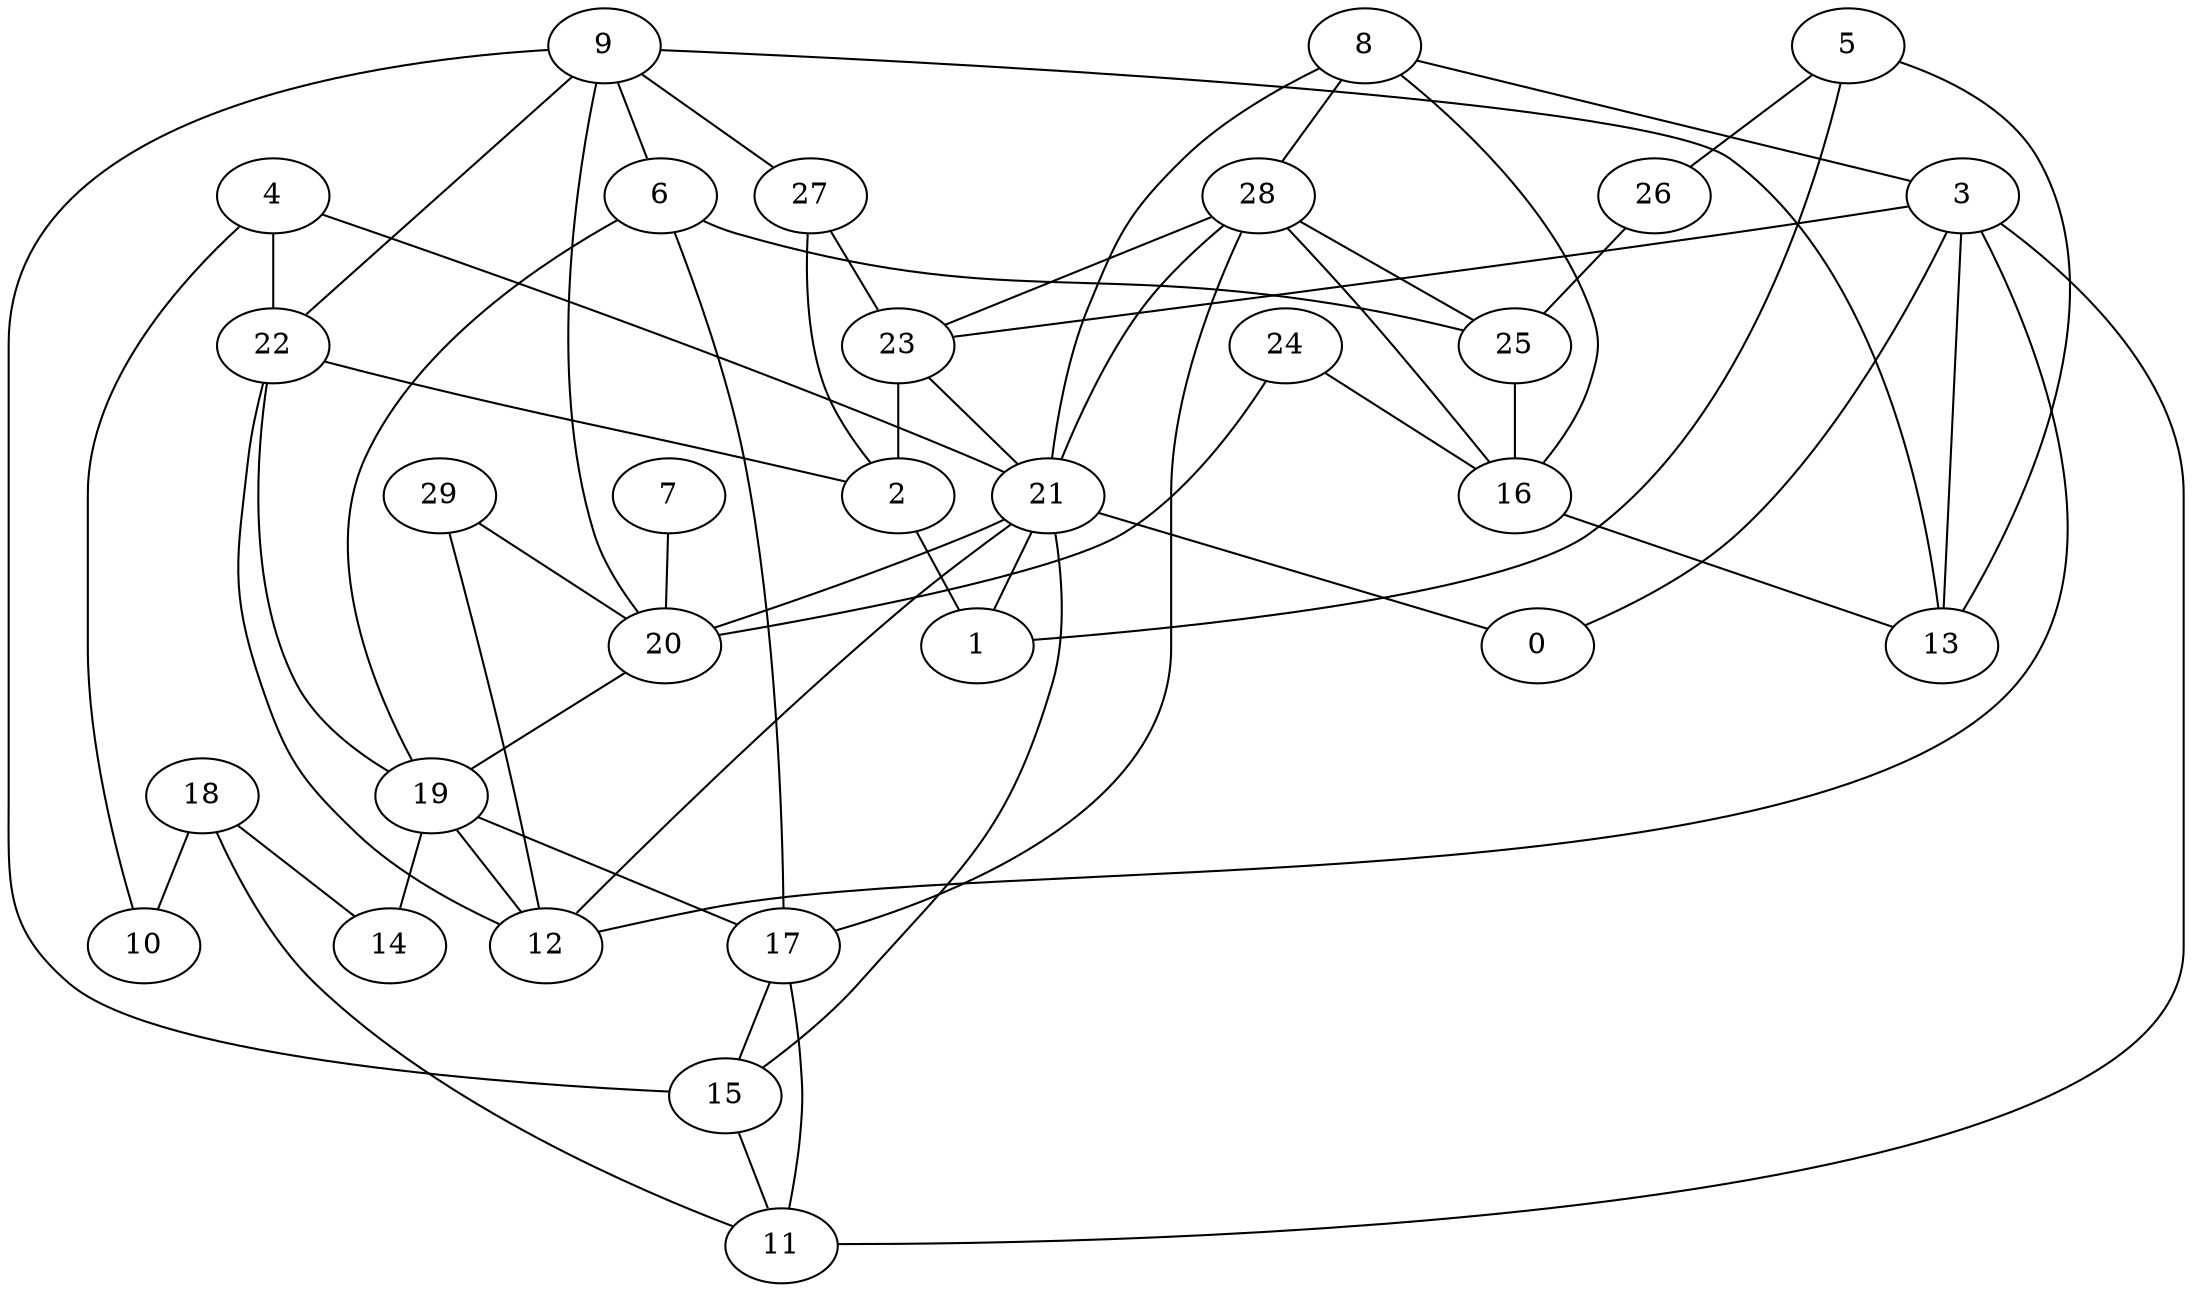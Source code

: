 digraph GG_graph {

subgraph G_graph {
edge [color = black]
"4" -> "10" [dir = none]
"4" -> "21" [dir = none]
"7" -> "20" [dir = none]
"27" -> "2" [dir = none]
"15" -> "11" [dir = none]
"29" -> "20" [dir = none]
"5" -> "26" [dir = none]
"5" -> "1" [dir = none]
"22" -> "19" [dir = none]
"9" -> "6" [dir = none]
"21" -> "20" [dir = none]
"21" -> "12" [dir = none]
"21" -> "0" [dir = none]
"21" -> "15" [dir = none]
"21" -> "1" [dir = none]
"24" -> "16" [dir = none]
"28" -> "17" [dir = none]
"28" -> "23" [dir = none]
"8" -> "21" [dir = none]
"8" -> "28" [dir = none]
"8" -> "16" [dir = none]
"16" -> "13" [dir = none]
"19" -> "14" [dir = none]
"19" -> "12" [dir = none]
"3" -> "12" [dir = none]
"6" -> "19" [dir = none]
"18" -> "10" [dir = none]
"2" -> "1" [dir = none]
"25" -> "16" [dir = none]
"27" -> "23" [dir = none]
"3" -> "23" [dir = none]
"28" -> "25" [dir = none]
"8" -> "3" [dir = none]
"17" -> "11" [dir = none]
"18" -> "14" [dir = none]
"3" -> "0" [dir = none]
"17" -> "15" [dir = none]
"9" -> "22" [dir = none]
"26" -> "25" [dir = none]
"3" -> "11" [dir = none]
"28" -> "21" [dir = none]
"4" -> "22" [dir = none]
"23" -> "2" [dir = none]
"19" -> "17" [dir = none]
"9" -> "27" [dir = none]
"20" -> "19" [dir = none]
"29" -> "12" [dir = none]
"23" -> "21" [dir = none]
"22" -> "2" [dir = none]
"24" -> "20" [dir = none]
"6" -> "25" [dir = none]
"22" -> "12" [dir = none]
"3" -> "13" [dir = none]
"5" -> "13" [dir = none]
"28" -> "16" [dir = none]
"6" -> "17" [dir = none]
"18" -> "11" [dir = none]
"9" -> "13" [dir = none]
"9" -> "15" [dir = none]
"9" -> "20" [dir = none]
}

}
